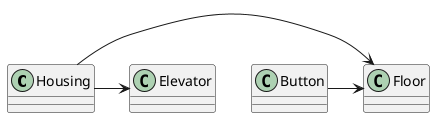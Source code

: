 @startuml
class Housing {
}

class Elevator {
}

Housing -> Elevator
Housing -> Floor

Button -> Floor

@enduml